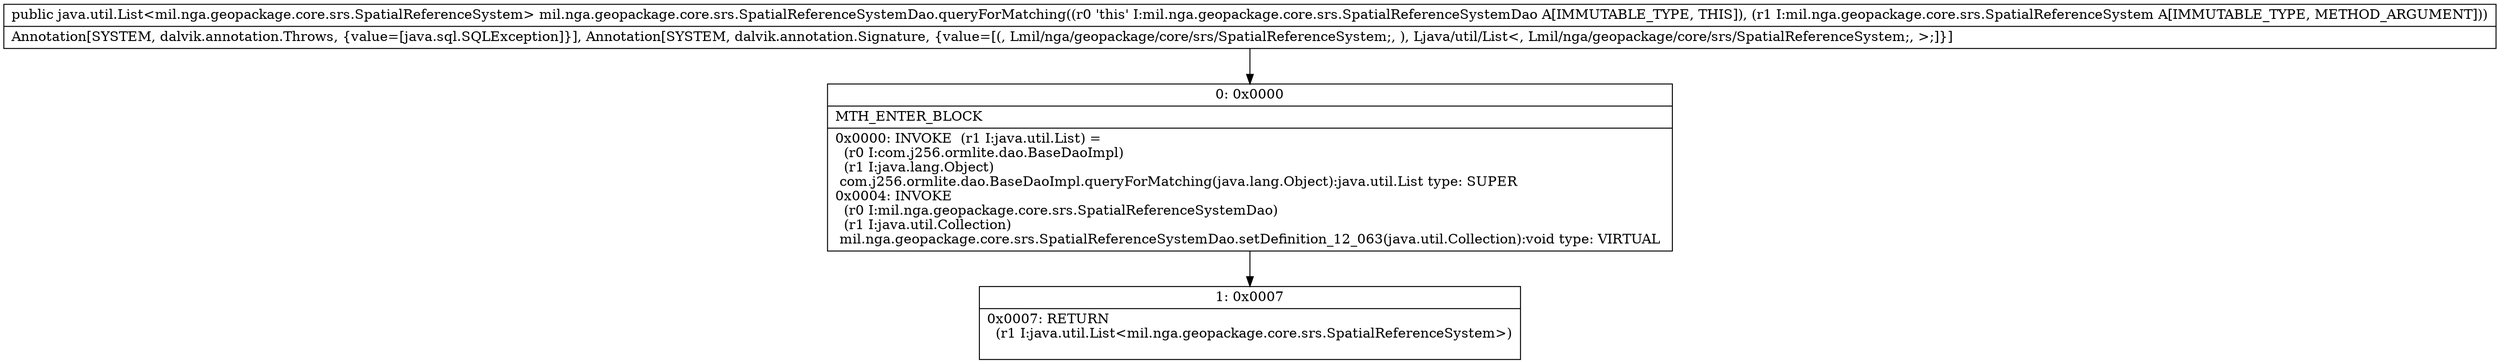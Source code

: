 digraph "CFG formil.nga.geopackage.core.srs.SpatialReferenceSystemDao.queryForMatching(Lmil\/nga\/geopackage\/core\/srs\/SpatialReferenceSystem;)Ljava\/util\/List;" {
Node_0 [shape=record,label="{0\:\ 0x0000|MTH_ENTER_BLOCK\l|0x0000: INVOKE  (r1 I:java.util.List) = \l  (r0 I:com.j256.ormlite.dao.BaseDaoImpl)\l  (r1 I:java.lang.Object)\l com.j256.ormlite.dao.BaseDaoImpl.queryForMatching(java.lang.Object):java.util.List type: SUPER \l0x0004: INVOKE  \l  (r0 I:mil.nga.geopackage.core.srs.SpatialReferenceSystemDao)\l  (r1 I:java.util.Collection)\l mil.nga.geopackage.core.srs.SpatialReferenceSystemDao.setDefinition_12_063(java.util.Collection):void type: VIRTUAL \l}"];
Node_1 [shape=record,label="{1\:\ 0x0007|0x0007: RETURN  \l  (r1 I:java.util.List\<mil.nga.geopackage.core.srs.SpatialReferenceSystem\>)\l \l}"];
MethodNode[shape=record,label="{public java.util.List\<mil.nga.geopackage.core.srs.SpatialReferenceSystem\> mil.nga.geopackage.core.srs.SpatialReferenceSystemDao.queryForMatching((r0 'this' I:mil.nga.geopackage.core.srs.SpatialReferenceSystemDao A[IMMUTABLE_TYPE, THIS]), (r1 I:mil.nga.geopackage.core.srs.SpatialReferenceSystem A[IMMUTABLE_TYPE, METHOD_ARGUMENT]))  | Annotation[SYSTEM, dalvik.annotation.Throws, \{value=[java.sql.SQLException]\}], Annotation[SYSTEM, dalvik.annotation.Signature, \{value=[(, Lmil\/nga\/geopackage\/core\/srs\/SpatialReferenceSystem;, ), Ljava\/util\/List\<, Lmil\/nga\/geopackage\/core\/srs\/SpatialReferenceSystem;, \>;]\}]\l}"];
MethodNode -> Node_0;
Node_0 -> Node_1;
}

